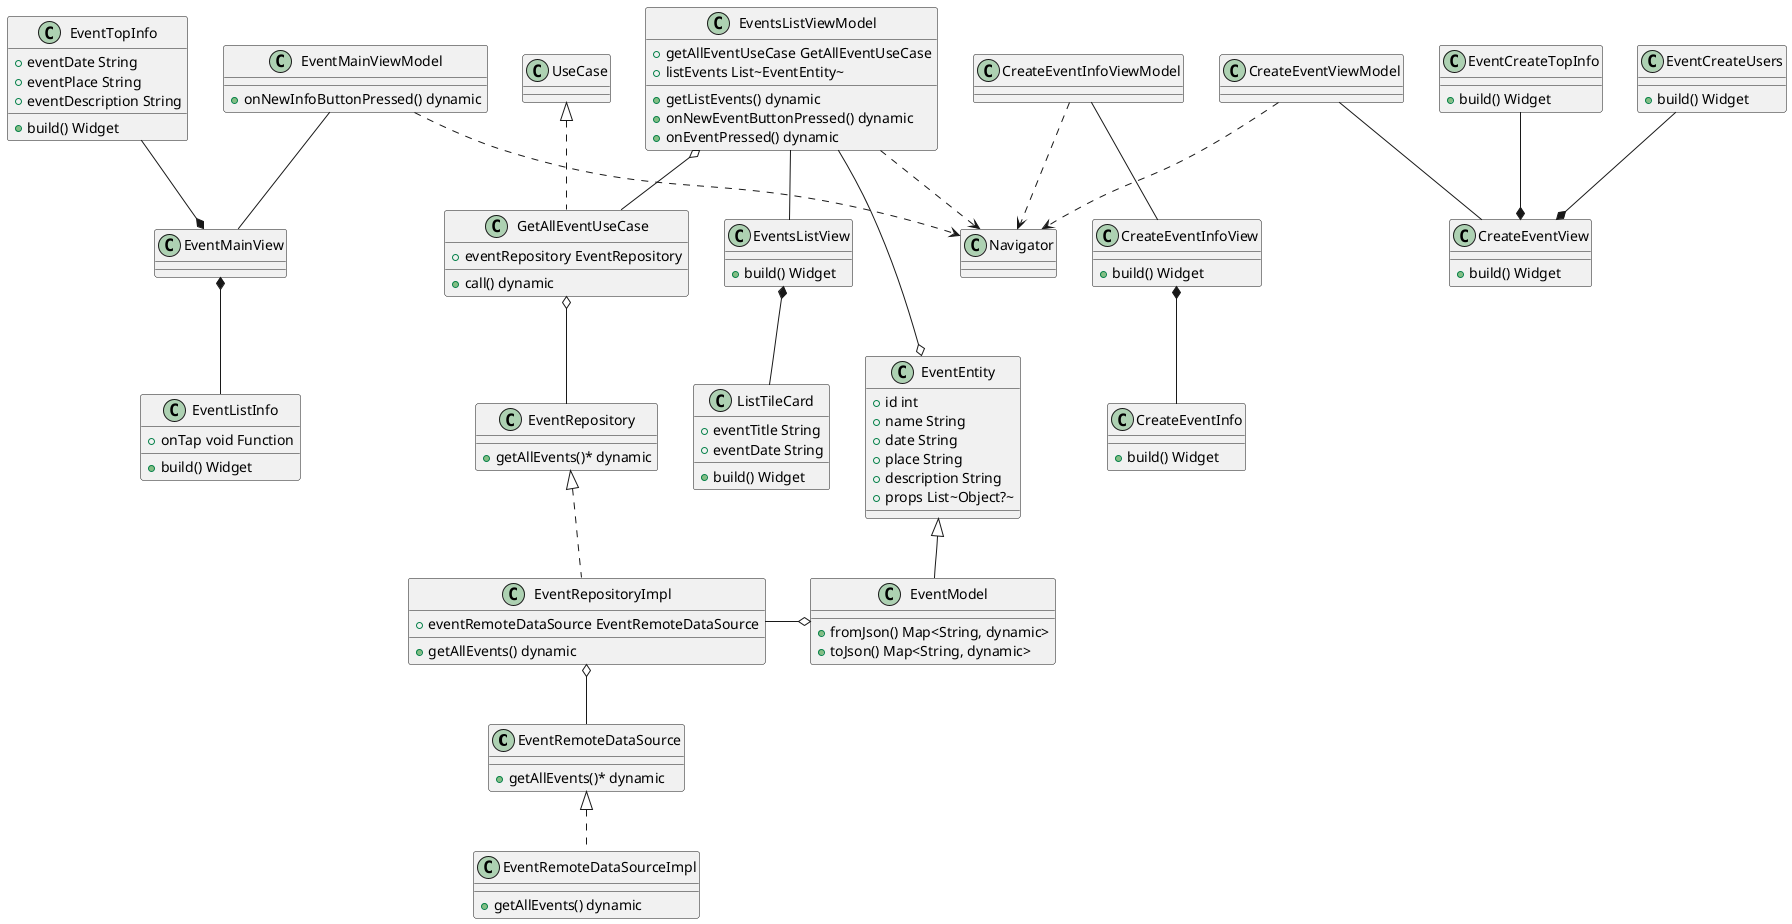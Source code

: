 @startuml
class EventRemoteDataSource
EventRemoteDataSource : +getAllEvents()* dynamic

class EventRemoteDataSourceImpl
EventRemoteDataSourceImpl : +getAllEvents() dynamic
EventRemoteDataSource <|.. EventRemoteDataSourceImpl

class EventRepositoryImpl
EventRepositoryImpl : +eventRemoteDataSource EventRemoteDataSource
EventRepositoryImpl o-- EventRemoteDataSource
EventRepositoryImpl : +getAllEvents() dynamic
EventRepository <|.. EventRepositoryImpl
EventRepositoryImpl -o EventModel

class EventModel
EventModel : +fromJson() Map<String, dynamic>
EventModel : +toJson() Map<String, dynamic>
EventEntity <|-- EventModel

class EventRepository
EventRepository : +getAllEvents()* dynamic

class GetAllEventUseCase
GetAllEventUseCase : +eventRepository EventRepository
GetAllEventUseCase o-- EventRepository
GetAllEventUseCase : +call() dynamic
UseCase <|.. GetAllEventUseCase

class EventEntity
EventEntity : +id int
EventEntity : +name String
EventEntity : +date String
EventEntity : +place String
EventEntity : +description String
EventEntity : +props List~Object?~

class CreateEventViewModel
CreateEventViewModel ..> Navigator
CreateEventViewModel -- CreateEventView

class EventsListViewModel
EventsListViewModel : +getAllEventUseCase GetAllEventUseCase
EventsListViewModel o-- GetAllEventUseCase
EventsListViewModel : +listEvents List~EventEntity~
EventsListViewModel : +getListEvents() dynamic
EventsListViewModel : +onNewEventButtonPressed() dynamic
EventsListViewModel : +onEventPressed() dynamic
EventsListViewModel ..> Navigator
EventsListViewModel -- EventsListView
EventsListViewModel -o EventEntity

class EventMainViewModel
EventMainViewModel : +onNewInfoButtonPressed() dynamic
EventMainViewModel ..> Navigator
EventMainViewModel -- EventMainView

class CreateEventInfoViewModel
CreateEventInfoViewModel ..> Navigator
CreateEventInfoViewModel -- CreateEventInfoView

class EventCreateTopInfo
EventCreateTopInfo : +build() Widget
EventCreateTopInfo --* CreateEventView

class EventCreateUsers
EventCreateUsers : +build() Widget
EventCreateUsers --* CreateEventView

class CreateEventView
CreateEventView : +build() Widget

class CreateEventInfoView
CreateEventInfoView : +build() Widget

class CreateEventInfo
CreateEventInfo : +build() Widget
CreateEventInfo -up-* CreateEventInfoView

class EventsListView
EventsListView : +build() Widget

class ListTileCard
ListTileCard : +eventTitle String
ListTileCard : +eventDate String
ListTileCard : +build() Widget
ListTileCard -up-* EventsListView

class EventMainView

class EventTopInfo
EventTopInfo : +eventDate String
EventTopInfo : +eventPlace String
EventTopInfo : +eventDescription String
EventTopInfo : +build() Widget
EventTopInfo --* EventMainView

class EventListInfo
EventListInfo : +onTap void Function
EventListInfo : +build() Widget
EventListInfo -up-* EventMainView

class Navigator

@enduml

